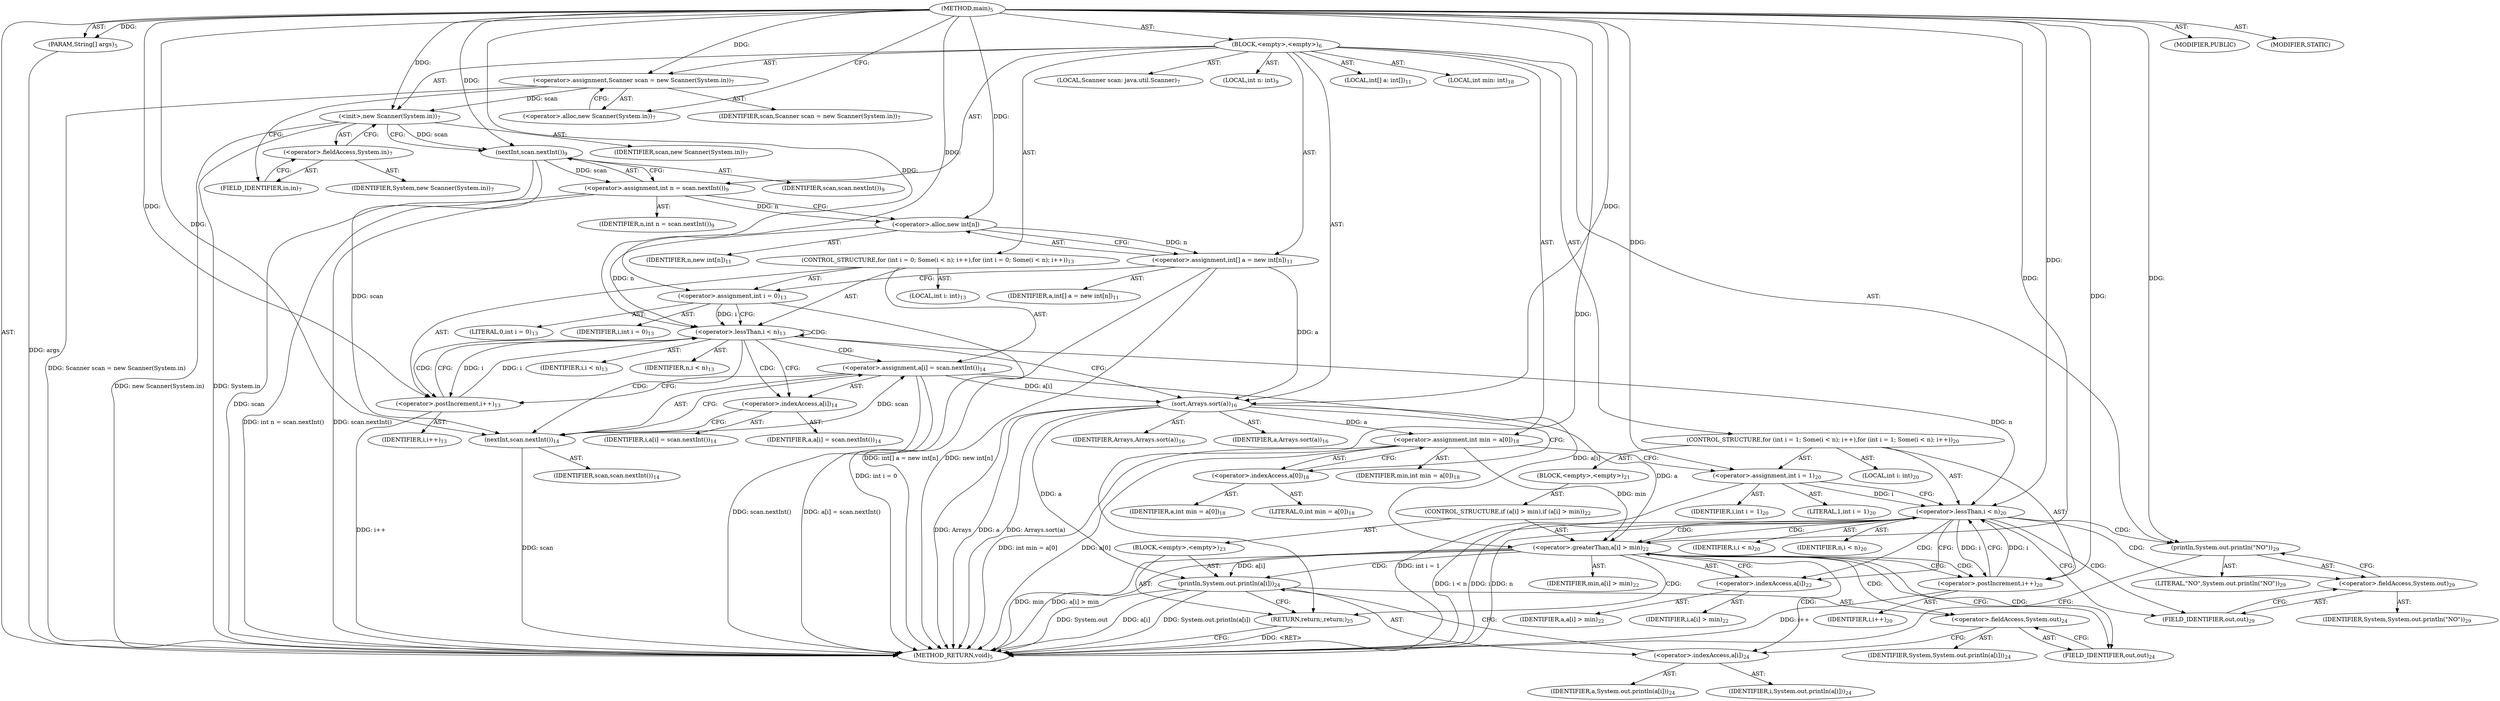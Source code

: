 digraph "main" {  
"19" [label = <(METHOD,main)<SUB>5</SUB>> ]
"20" [label = <(PARAM,String[] args)<SUB>5</SUB>> ]
"21" [label = <(BLOCK,&lt;empty&gt;,&lt;empty&gt;)<SUB>6</SUB>> ]
"4" [label = <(LOCAL,Scanner scan: java.util.Scanner)<SUB>7</SUB>> ]
"22" [label = <(&lt;operator&gt;.assignment,Scanner scan = new Scanner(System.in))<SUB>7</SUB>> ]
"23" [label = <(IDENTIFIER,scan,Scanner scan = new Scanner(System.in))<SUB>7</SUB>> ]
"24" [label = <(&lt;operator&gt;.alloc,new Scanner(System.in))<SUB>7</SUB>> ]
"25" [label = <(&lt;init&gt;,new Scanner(System.in))<SUB>7</SUB>> ]
"3" [label = <(IDENTIFIER,scan,new Scanner(System.in))<SUB>7</SUB>> ]
"26" [label = <(&lt;operator&gt;.fieldAccess,System.in)<SUB>7</SUB>> ]
"27" [label = <(IDENTIFIER,System,new Scanner(System.in))<SUB>7</SUB>> ]
"28" [label = <(FIELD_IDENTIFIER,in,in)<SUB>7</SUB>> ]
"29" [label = <(LOCAL,int n: int)<SUB>9</SUB>> ]
"30" [label = <(&lt;operator&gt;.assignment,int n = scan.nextInt())<SUB>9</SUB>> ]
"31" [label = <(IDENTIFIER,n,int n = scan.nextInt())<SUB>9</SUB>> ]
"32" [label = <(nextInt,scan.nextInt())<SUB>9</SUB>> ]
"33" [label = <(IDENTIFIER,scan,scan.nextInt())<SUB>9</SUB>> ]
"34" [label = <(LOCAL,int[] a: int[])<SUB>11</SUB>> ]
"35" [label = <(&lt;operator&gt;.assignment,int[] a = new int[n])<SUB>11</SUB>> ]
"36" [label = <(IDENTIFIER,a,int[] a = new int[n])<SUB>11</SUB>> ]
"37" [label = <(&lt;operator&gt;.alloc,new int[n])> ]
"38" [label = <(IDENTIFIER,n,new int[n])<SUB>11</SUB>> ]
"39" [label = <(CONTROL_STRUCTURE,for (int i = 0; Some(i &lt; n); i++),for (int i = 0; Some(i &lt; n); i++))<SUB>13</SUB>> ]
"40" [label = <(LOCAL,int i: int)<SUB>13</SUB>> ]
"41" [label = <(&lt;operator&gt;.assignment,int i = 0)<SUB>13</SUB>> ]
"42" [label = <(IDENTIFIER,i,int i = 0)<SUB>13</SUB>> ]
"43" [label = <(LITERAL,0,int i = 0)<SUB>13</SUB>> ]
"44" [label = <(&lt;operator&gt;.lessThan,i &lt; n)<SUB>13</SUB>> ]
"45" [label = <(IDENTIFIER,i,i &lt; n)<SUB>13</SUB>> ]
"46" [label = <(IDENTIFIER,n,i &lt; n)<SUB>13</SUB>> ]
"47" [label = <(&lt;operator&gt;.postIncrement,i++)<SUB>13</SUB>> ]
"48" [label = <(IDENTIFIER,i,i++)<SUB>13</SUB>> ]
"49" [label = <(&lt;operator&gt;.assignment,a[i] = scan.nextInt())<SUB>14</SUB>> ]
"50" [label = <(&lt;operator&gt;.indexAccess,a[i])<SUB>14</SUB>> ]
"51" [label = <(IDENTIFIER,a,a[i] = scan.nextInt())<SUB>14</SUB>> ]
"52" [label = <(IDENTIFIER,i,a[i] = scan.nextInt())<SUB>14</SUB>> ]
"53" [label = <(nextInt,scan.nextInt())<SUB>14</SUB>> ]
"54" [label = <(IDENTIFIER,scan,scan.nextInt())<SUB>14</SUB>> ]
"55" [label = <(sort,Arrays.sort(a))<SUB>16</SUB>> ]
"56" [label = <(IDENTIFIER,Arrays,Arrays.sort(a))<SUB>16</SUB>> ]
"57" [label = <(IDENTIFIER,a,Arrays.sort(a))<SUB>16</SUB>> ]
"58" [label = <(LOCAL,int min: int)<SUB>18</SUB>> ]
"59" [label = <(&lt;operator&gt;.assignment,int min = a[0])<SUB>18</SUB>> ]
"60" [label = <(IDENTIFIER,min,int min = a[0])<SUB>18</SUB>> ]
"61" [label = <(&lt;operator&gt;.indexAccess,a[0])<SUB>18</SUB>> ]
"62" [label = <(IDENTIFIER,a,int min = a[0])<SUB>18</SUB>> ]
"63" [label = <(LITERAL,0,int min = a[0])<SUB>18</SUB>> ]
"64" [label = <(CONTROL_STRUCTURE,for (int i = 1; Some(i &lt; n); i++),for (int i = 1; Some(i &lt; n); i++))<SUB>20</SUB>> ]
"65" [label = <(LOCAL,int i: int)<SUB>20</SUB>> ]
"66" [label = <(&lt;operator&gt;.assignment,int i = 1)<SUB>20</SUB>> ]
"67" [label = <(IDENTIFIER,i,int i = 1)<SUB>20</SUB>> ]
"68" [label = <(LITERAL,1,int i = 1)<SUB>20</SUB>> ]
"69" [label = <(&lt;operator&gt;.lessThan,i &lt; n)<SUB>20</SUB>> ]
"70" [label = <(IDENTIFIER,i,i &lt; n)<SUB>20</SUB>> ]
"71" [label = <(IDENTIFIER,n,i &lt; n)<SUB>20</SUB>> ]
"72" [label = <(&lt;operator&gt;.postIncrement,i++)<SUB>20</SUB>> ]
"73" [label = <(IDENTIFIER,i,i++)<SUB>20</SUB>> ]
"74" [label = <(BLOCK,&lt;empty&gt;,&lt;empty&gt;)<SUB>21</SUB>> ]
"75" [label = <(CONTROL_STRUCTURE,if (a[i] &gt; min),if (a[i] &gt; min))<SUB>22</SUB>> ]
"76" [label = <(&lt;operator&gt;.greaterThan,a[i] &gt; min)<SUB>22</SUB>> ]
"77" [label = <(&lt;operator&gt;.indexAccess,a[i])<SUB>22</SUB>> ]
"78" [label = <(IDENTIFIER,a,a[i] &gt; min)<SUB>22</SUB>> ]
"79" [label = <(IDENTIFIER,i,a[i] &gt; min)<SUB>22</SUB>> ]
"80" [label = <(IDENTIFIER,min,a[i] &gt; min)<SUB>22</SUB>> ]
"81" [label = <(BLOCK,&lt;empty&gt;,&lt;empty&gt;)<SUB>23</SUB>> ]
"82" [label = <(println,System.out.println(a[i]))<SUB>24</SUB>> ]
"83" [label = <(&lt;operator&gt;.fieldAccess,System.out)<SUB>24</SUB>> ]
"84" [label = <(IDENTIFIER,System,System.out.println(a[i]))<SUB>24</SUB>> ]
"85" [label = <(FIELD_IDENTIFIER,out,out)<SUB>24</SUB>> ]
"86" [label = <(&lt;operator&gt;.indexAccess,a[i])<SUB>24</SUB>> ]
"87" [label = <(IDENTIFIER,a,System.out.println(a[i]))<SUB>24</SUB>> ]
"88" [label = <(IDENTIFIER,i,System.out.println(a[i]))<SUB>24</SUB>> ]
"89" [label = <(RETURN,return;,return;)<SUB>25</SUB>> ]
"90" [label = <(println,System.out.println(&quot;NO&quot;))<SUB>29</SUB>> ]
"91" [label = <(&lt;operator&gt;.fieldAccess,System.out)<SUB>29</SUB>> ]
"92" [label = <(IDENTIFIER,System,System.out.println(&quot;NO&quot;))<SUB>29</SUB>> ]
"93" [label = <(FIELD_IDENTIFIER,out,out)<SUB>29</SUB>> ]
"94" [label = <(LITERAL,&quot;NO&quot;,System.out.println(&quot;NO&quot;))<SUB>29</SUB>> ]
"95" [label = <(MODIFIER,PUBLIC)> ]
"96" [label = <(MODIFIER,STATIC)> ]
"97" [label = <(METHOD_RETURN,void)<SUB>5</SUB>> ]
  "19" -> "20"  [ label = "AST: "] 
  "19" -> "21"  [ label = "AST: "] 
  "19" -> "95"  [ label = "AST: "] 
  "19" -> "96"  [ label = "AST: "] 
  "19" -> "97"  [ label = "AST: "] 
  "21" -> "4"  [ label = "AST: "] 
  "21" -> "22"  [ label = "AST: "] 
  "21" -> "25"  [ label = "AST: "] 
  "21" -> "29"  [ label = "AST: "] 
  "21" -> "30"  [ label = "AST: "] 
  "21" -> "34"  [ label = "AST: "] 
  "21" -> "35"  [ label = "AST: "] 
  "21" -> "39"  [ label = "AST: "] 
  "21" -> "55"  [ label = "AST: "] 
  "21" -> "58"  [ label = "AST: "] 
  "21" -> "59"  [ label = "AST: "] 
  "21" -> "64"  [ label = "AST: "] 
  "21" -> "90"  [ label = "AST: "] 
  "22" -> "23"  [ label = "AST: "] 
  "22" -> "24"  [ label = "AST: "] 
  "25" -> "3"  [ label = "AST: "] 
  "25" -> "26"  [ label = "AST: "] 
  "26" -> "27"  [ label = "AST: "] 
  "26" -> "28"  [ label = "AST: "] 
  "30" -> "31"  [ label = "AST: "] 
  "30" -> "32"  [ label = "AST: "] 
  "32" -> "33"  [ label = "AST: "] 
  "35" -> "36"  [ label = "AST: "] 
  "35" -> "37"  [ label = "AST: "] 
  "37" -> "38"  [ label = "AST: "] 
  "39" -> "40"  [ label = "AST: "] 
  "39" -> "41"  [ label = "AST: "] 
  "39" -> "44"  [ label = "AST: "] 
  "39" -> "47"  [ label = "AST: "] 
  "39" -> "49"  [ label = "AST: "] 
  "41" -> "42"  [ label = "AST: "] 
  "41" -> "43"  [ label = "AST: "] 
  "44" -> "45"  [ label = "AST: "] 
  "44" -> "46"  [ label = "AST: "] 
  "47" -> "48"  [ label = "AST: "] 
  "49" -> "50"  [ label = "AST: "] 
  "49" -> "53"  [ label = "AST: "] 
  "50" -> "51"  [ label = "AST: "] 
  "50" -> "52"  [ label = "AST: "] 
  "53" -> "54"  [ label = "AST: "] 
  "55" -> "56"  [ label = "AST: "] 
  "55" -> "57"  [ label = "AST: "] 
  "59" -> "60"  [ label = "AST: "] 
  "59" -> "61"  [ label = "AST: "] 
  "61" -> "62"  [ label = "AST: "] 
  "61" -> "63"  [ label = "AST: "] 
  "64" -> "65"  [ label = "AST: "] 
  "64" -> "66"  [ label = "AST: "] 
  "64" -> "69"  [ label = "AST: "] 
  "64" -> "72"  [ label = "AST: "] 
  "64" -> "74"  [ label = "AST: "] 
  "66" -> "67"  [ label = "AST: "] 
  "66" -> "68"  [ label = "AST: "] 
  "69" -> "70"  [ label = "AST: "] 
  "69" -> "71"  [ label = "AST: "] 
  "72" -> "73"  [ label = "AST: "] 
  "74" -> "75"  [ label = "AST: "] 
  "75" -> "76"  [ label = "AST: "] 
  "75" -> "81"  [ label = "AST: "] 
  "76" -> "77"  [ label = "AST: "] 
  "76" -> "80"  [ label = "AST: "] 
  "77" -> "78"  [ label = "AST: "] 
  "77" -> "79"  [ label = "AST: "] 
  "81" -> "82"  [ label = "AST: "] 
  "81" -> "89"  [ label = "AST: "] 
  "82" -> "83"  [ label = "AST: "] 
  "82" -> "86"  [ label = "AST: "] 
  "83" -> "84"  [ label = "AST: "] 
  "83" -> "85"  [ label = "AST: "] 
  "86" -> "87"  [ label = "AST: "] 
  "86" -> "88"  [ label = "AST: "] 
  "90" -> "91"  [ label = "AST: "] 
  "90" -> "94"  [ label = "AST: "] 
  "91" -> "92"  [ label = "AST: "] 
  "91" -> "93"  [ label = "AST: "] 
  "22" -> "28"  [ label = "CFG: "] 
  "25" -> "32"  [ label = "CFG: "] 
  "30" -> "37"  [ label = "CFG: "] 
  "35" -> "41"  [ label = "CFG: "] 
  "55" -> "61"  [ label = "CFG: "] 
  "59" -> "66"  [ label = "CFG: "] 
  "90" -> "97"  [ label = "CFG: "] 
  "24" -> "22"  [ label = "CFG: "] 
  "26" -> "25"  [ label = "CFG: "] 
  "32" -> "30"  [ label = "CFG: "] 
  "37" -> "35"  [ label = "CFG: "] 
  "41" -> "44"  [ label = "CFG: "] 
  "44" -> "50"  [ label = "CFG: "] 
  "44" -> "55"  [ label = "CFG: "] 
  "47" -> "44"  [ label = "CFG: "] 
  "49" -> "47"  [ label = "CFG: "] 
  "61" -> "59"  [ label = "CFG: "] 
  "66" -> "69"  [ label = "CFG: "] 
  "69" -> "77"  [ label = "CFG: "] 
  "69" -> "93"  [ label = "CFG: "] 
  "72" -> "69"  [ label = "CFG: "] 
  "91" -> "90"  [ label = "CFG: "] 
  "28" -> "26"  [ label = "CFG: "] 
  "50" -> "53"  [ label = "CFG: "] 
  "53" -> "49"  [ label = "CFG: "] 
  "93" -> "91"  [ label = "CFG: "] 
  "76" -> "85"  [ label = "CFG: "] 
  "76" -> "72"  [ label = "CFG: "] 
  "77" -> "76"  [ label = "CFG: "] 
  "82" -> "89"  [ label = "CFG: "] 
  "89" -> "97"  [ label = "CFG: "] 
  "83" -> "86"  [ label = "CFG: "] 
  "86" -> "82"  [ label = "CFG: "] 
  "85" -> "83"  [ label = "CFG: "] 
  "19" -> "24"  [ label = "CFG: "] 
  "89" -> "97"  [ label = "DDG: &lt;RET&gt;"] 
  "20" -> "97"  [ label = "DDG: args"] 
  "22" -> "97"  [ label = "DDG: Scanner scan = new Scanner(System.in)"] 
  "25" -> "97"  [ label = "DDG: System.in"] 
  "25" -> "97"  [ label = "DDG: new Scanner(System.in)"] 
  "32" -> "97"  [ label = "DDG: scan"] 
  "30" -> "97"  [ label = "DDG: scan.nextInt()"] 
  "30" -> "97"  [ label = "DDG: int n = scan.nextInt()"] 
  "35" -> "97"  [ label = "DDG: new int[n]"] 
  "35" -> "97"  [ label = "DDG: int[] a = new int[n]"] 
  "41" -> "97"  [ label = "DDG: int i = 0"] 
  "55" -> "97"  [ label = "DDG: a"] 
  "55" -> "97"  [ label = "DDG: Arrays.sort(a)"] 
  "59" -> "97"  [ label = "DDG: a[0]"] 
  "59" -> "97"  [ label = "DDG: int min = a[0]"] 
  "66" -> "97"  [ label = "DDG: int i = 1"] 
  "69" -> "97"  [ label = "DDG: i"] 
  "69" -> "97"  [ label = "DDG: n"] 
  "69" -> "97"  [ label = "DDG: i &lt; n"] 
  "76" -> "97"  [ label = "DDG: min"] 
  "76" -> "97"  [ label = "DDG: a[i] &gt; min"] 
  "72" -> "97"  [ label = "DDG: i++"] 
  "82" -> "97"  [ label = "DDG: System.out"] 
  "82" -> "97"  [ label = "DDG: a[i]"] 
  "82" -> "97"  [ label = "DDG: System.out.println(a[i])"] 
  "53" -> "97"  [ label = "DDG: scan"] 
  "49" -> "97"  [ label = "DDG: scan.nextInt()"] 
  "49" -> "97"  [ label = "DDG: a[i] = scan.nextInt()"] 
  "47" -> "97"  [ label = "DDG: i++"] 
  "55" -> "97"  [ label = "DDG: Arrays"] 
  "19" -> "20"  [ label = "DDG: "] 
  "19" -> "22"  [ label = "DDG: "] 
  "32" -> "30"  [ label = "DDG: scan"] 
  "37" -> "35"  [ label = "DDG: n"] 
  "55" -> "59"  [ label = "DDG: a"] 
  "22" -> "25"  [ label = "DDG: scan"] 
  "19" -> "25"  [ label = "DDG: "] 
  "19" -> "41"  [ label = "DDG: "] 
  "53" -> "49"  [ label = "DDG: scan"] 
  "19" -> "55"  [ label = "DDG: "] 
  "35" -> "55"  [ label = "DDG: a"] 
  "49" -> "55"  [ label = "DDG: a[i]"] 
  "19" -> "66"  [ label = "DDG: "] 
  "19" -> "90"  [ label = "DDG: "] 
  "25" -> "32"  [ label = "DDG: scan"] 
  "19" -> "32"  [ label = "DDG: "] 
  "30" -> "37"  [ label = "DDG: n"] 
  "19" -> "37"  [ label = "DDG: "] 
  "41" -> "44"  [ label = "DDG: i"] 
  "47" -> "44"  [ label = "DDG: i"] 
  "19" -> "44"  [ label = "DDG: "] 
  "37" -> "44"  [ label = "DDG: n"] 
  "44" -> "47"  [ label = "DDG: i"] 
  "19" -> "47"  [ label = "DDG: "] 
  "66" -> "69"  [ label = "DDG: i"] 
  "72" -> "69"  [ label = "DDG: i"] 
  "19" -> "69"  [ label = "DDG: "] 
  "44" -> "69"  [ label = "DDG: n"] 
  "69" -> "72"  [ label = "DDG: i"] 
  "19" -> "72"  [ label = "DDG: "] 
  "32" -> "53"  [ label = "DDG: scan"] 
  "19" -> "53"  [ label = "DDG: "] 
  "55" -> "76"  [ label = "DDG: a"] 
  "49" -> "76"  [ label = "DDG: a[i]"] 
  "59" -> "76"  [ label = "DDG: min"] 
  "19" -> "76"  [ label = "DDG: "] 
  "19" -> "89"  [ label = "DDG: "] 
  "55" -> "82"  [ label = "DDG: a"] 
  "76" -> "82"  [ label = "DDG: a[i]"] 
  "44" -> "47"  [ label = "CDG: "] 
  "44" -> "49"  [ label = "CDG: "] 
  "44" -> "53"  [ label = "CDG: "] 
  "44" -> "50"  [ label = "CDG: "] 
  "44" -> "44"  [ label = "CDG: "] 
  "69" -> "77"  [ label = "CDG: "] 
  "69" -> "76"  [ label = "CDG: "] 
  "69" -> "91"  [ label = "CDG: "] 
  "69" -> "93"  [ label = "CDG: "] 
  "69" -> "90"  [ label = "CDG: "] 
  "76" -> "83"  [ label = "CDG: "] 
  "76" -> "89"  [ label = "CDG: "] 
  "76" -> "85"  [ label = "CDG: "] 
  "76" -> "72"  [ label = "CDG: "] 
  "76" -> "69"  [ label = "CDG: "] 
  "76" -> "82"  [ label = "CDG: "] 
  "76" -> "86"  [ label = "CDG: "] 
}
